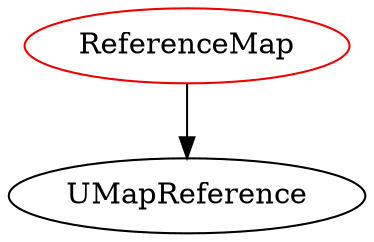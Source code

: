 digraph referencemap{
ReferenceMap -> UMapReference;
ReferenceMap	[shape=oval, color=red2, label="ReferenceMap"];
}
